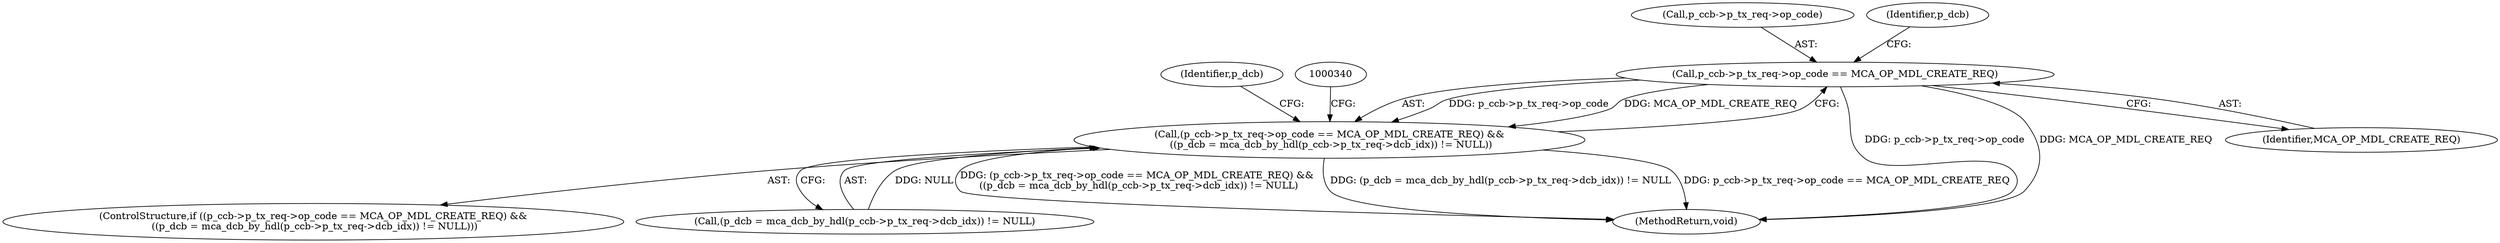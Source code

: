digraph "0_Android_5216e6120160b28d76e9ee4dff9995e772647511@pointer" {
"1000317" [label="(Call,p_ccb->p_tx_req->op_code == MCA_OP_MDL_CREATE_REQ)"];
"1000316" [label="(Call,(p_ccb->p_tx_req->op_code == MCA_OP_MDL_CREATE_REQ) &&\n ((p_dcb = mca_dcb_by_hdl(p_ccb->p_tx_req->dcb_idx)) != NULL))"];
"1000318" [label="(Call,p_ccb->p_tx_req->op_code)"];
"1000315" [label="(ControlStructure,if ((p_ccb->p_tx_req->op_code == MCA_OP_MDL_CREATE_REQ) &&\n ((p_dcb = mca_dcb_by_hdl(p_ccb->p_tx_req->dcb_idx)) != NULL)))"];
"1000336" [label="(Identifier,p_dcb)"];
"1000324" [label="(Call,(p_dcb = mca_dcb_by_hdl(p_ccb->p_tx_req->dcb_idx)) != NULL)"];
"1000760" [label="(MethodReturn,void)"];
"1000323" [label="(Identifier,MCA_OP_MDL_CREATE_REQ)"];
"1000317" [label="(Call,p_ccb->p_tx_req->op_code == MCA_OP_MDL_CREATE_REQ)"];
"1000326" [label="(Identifier,p_dcb)"];
"1000316" [label="(Call,(p_ccb->p_tx_req->op_code == MCA_OP_MDL_CREATE_REQ) &&\n ((p_dcb = mca_dcb_by_hdl(p_ccb->p_tx_req->dcb_idx)) != NULL))"];
"1000317" -> "1000316"  [label="AST: "];
"1000317" -> "1000323"  [label="CFG: "];
"1000318" -> "1000317"  [label="AST: "];
"1000323" -> "1000317"  [label="AST: "];
"1000326" -> "1000317"  [label="CFG: "];
"1000316" -> "1000317"  [label="CFG: "];
"1000317" -> "1000760"  [label="DDG: p_ccb->p_tx_req->op_code"];
"1000317" -> "1000760"  [label="DDG: MCA_OP_MDL_CREATE_REQ"];
"1000317" -> "1000316"  [label="DDG: p_ccb->p_tx_req->op_code"];
"1000317" -> "1000316"  [label="DDG: MCA_OP_MDL_CREATE_REQ"];
"1000316" -> "1000315"  [label="AST: "];
"1000316" -> "1000324"  [label="CFG: "];
"1000324" -> "1000316"  [label="AST: "];
"1000336" -> "1000316"  [label="CFG: "];
"1000340" -> "1000316"  [label="CFG: "];
"1000316" -> "1000760"  [label="DDG: (p_ccb->p_tx_req->op_code == MCA_OP_MDL_CREATE_REQ) &&\n ((p_dcb = mca_dcb_by_hdl(p_ccb->p_tx_req->dcb_idx)) != NULL)"];
"1000316" -> "1000760"  [label="DDG: (p_dcb = mca_dcb_by_hdl(p_ccb->p_tx_req->dcb_idx)) != NULL"];
"1000316" -> "1000760"  [label="DDG: p_ccb->p_tx_req->op_code == MCA_OP_MDL_CREATE_REQ"];
"1000324" -> "1000316"  [label="DDG: NULL"];
}
